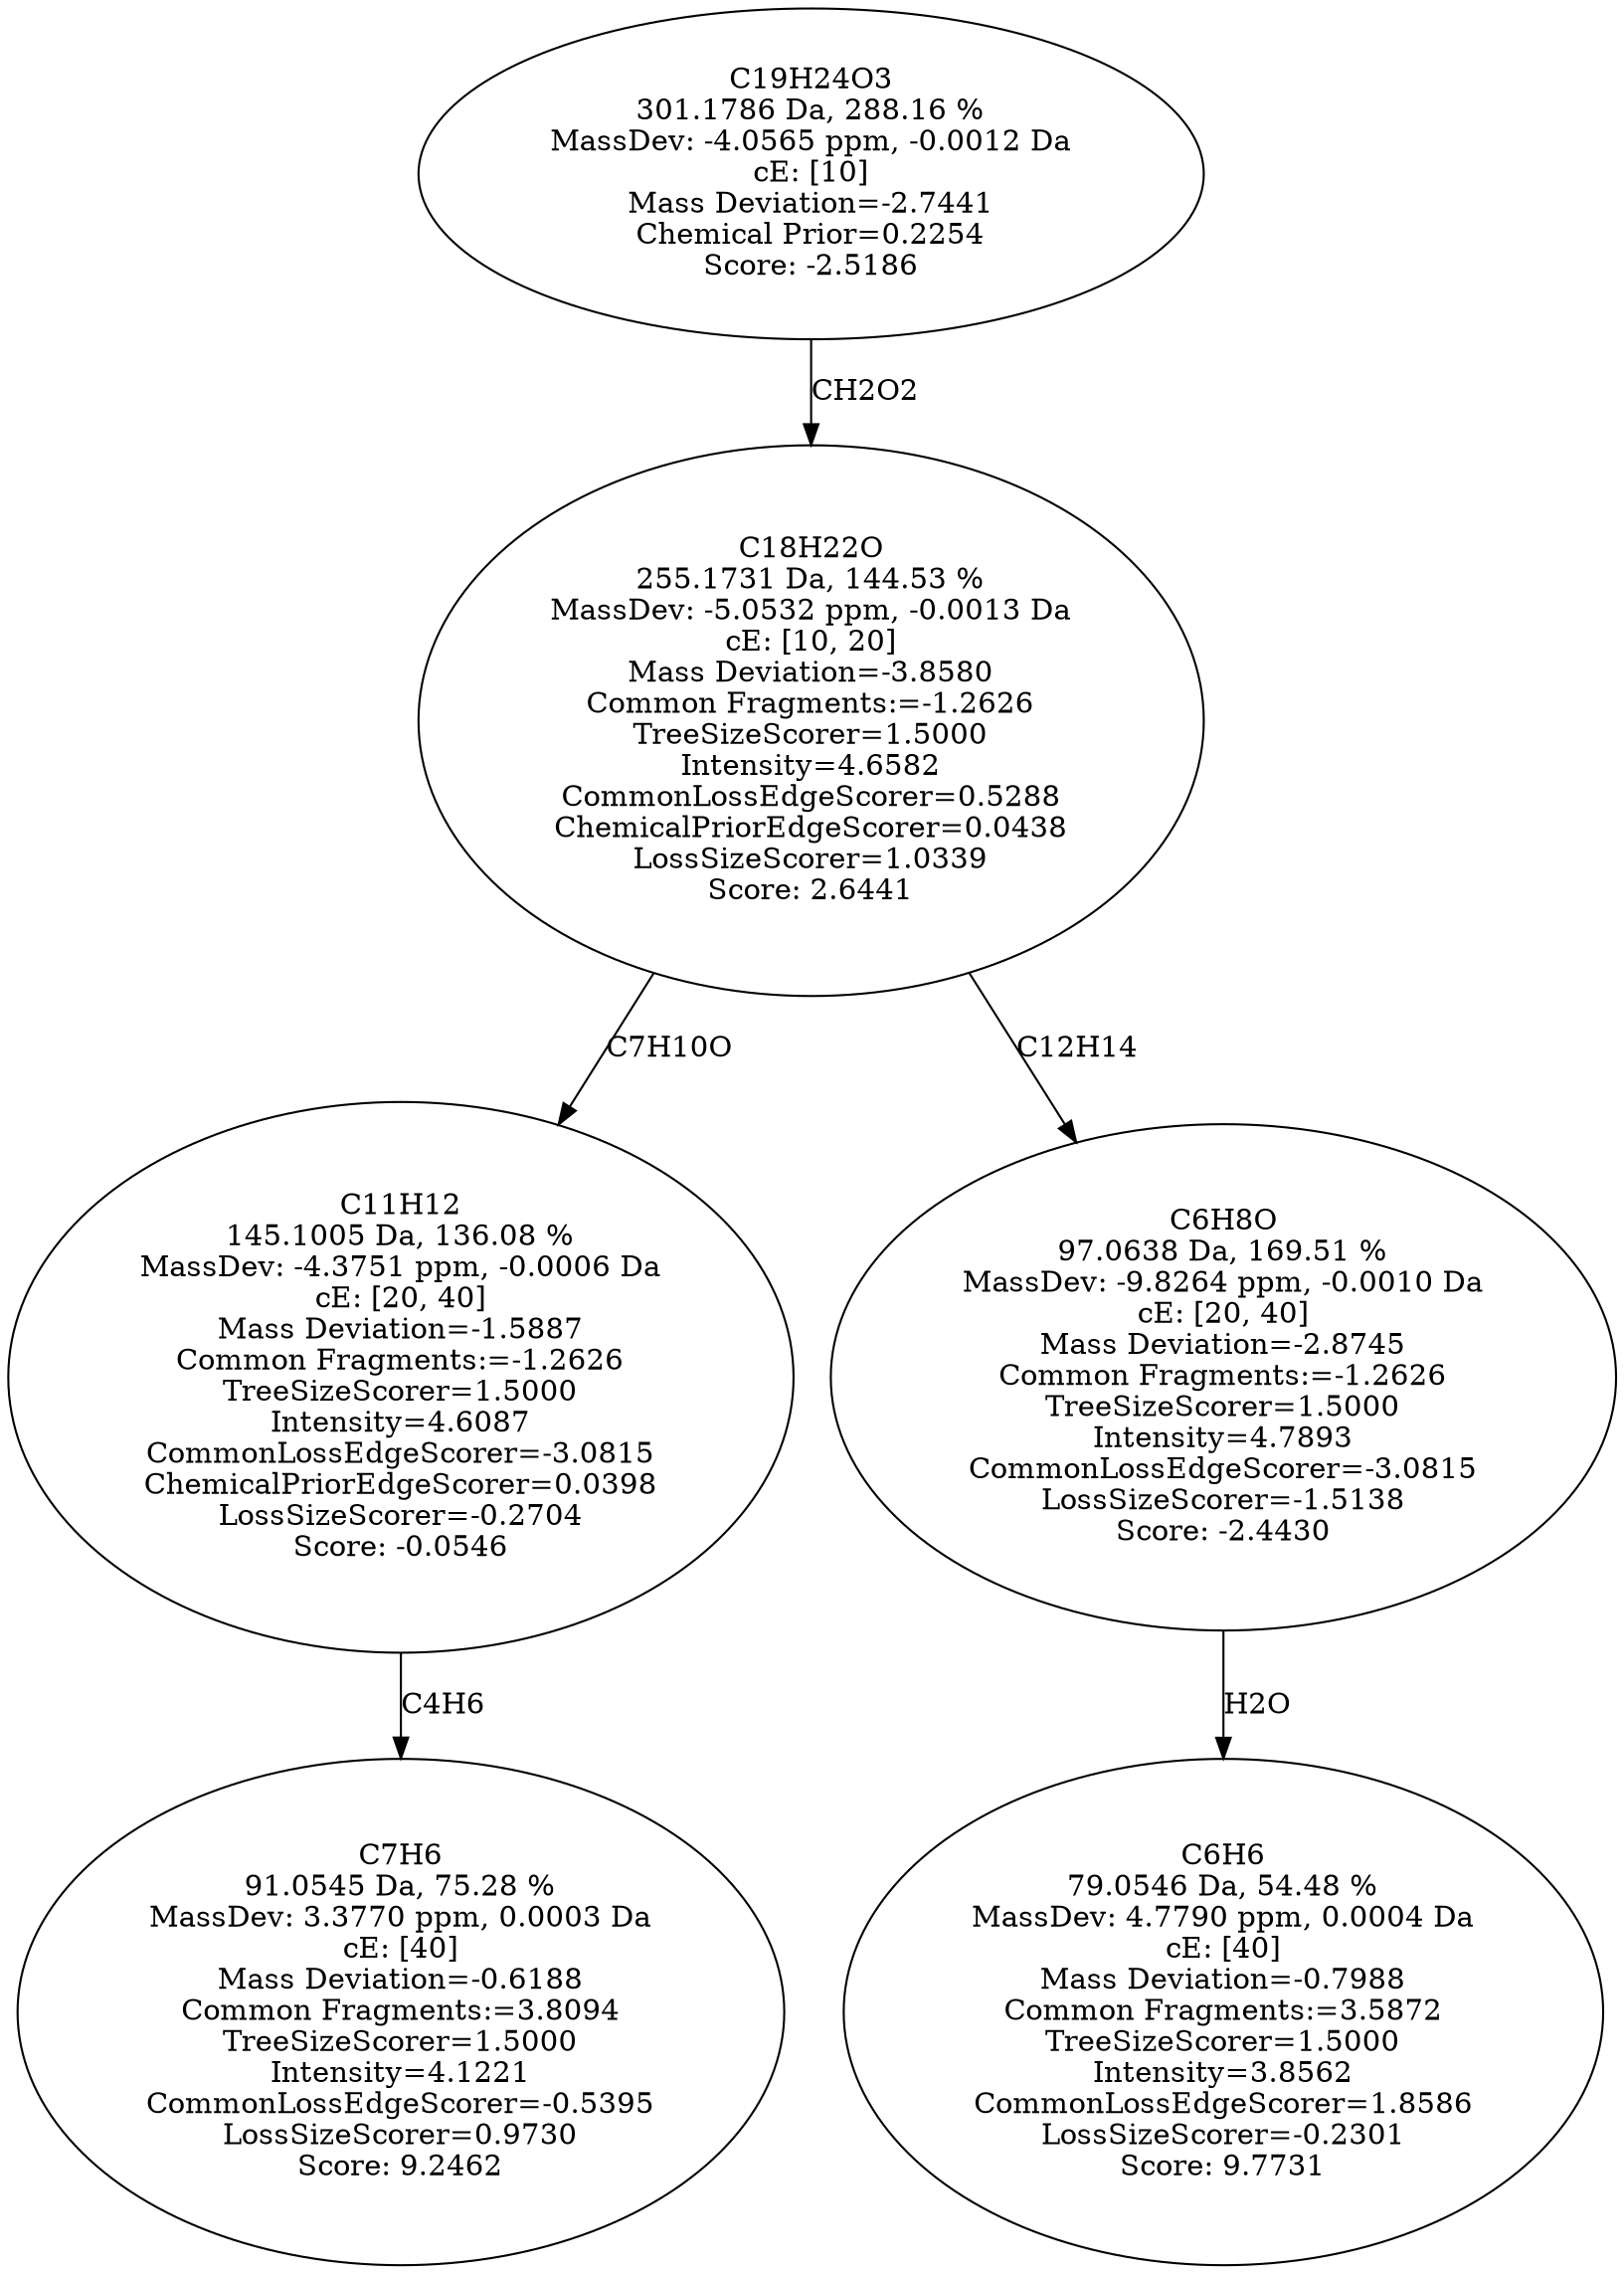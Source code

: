 strict digraph {
v1 [label="C7H6\n91.0545 Da, 75.28 %\nMassDev: 3.3770 ppm, 0.0003 Da\ncE: [40]\nMass Deviation=-0.6188\nCommon Fragments:=3.8094\nTreeSizeScorer=1.5000\nIntensity=4.1221\nCommonLossEdgeScorer=-0.5395\nLossSizeScorer=0.9730\nScore: 9.2462"];
v2 [label="C11H12\n145.1005 Da, 136.08 %\nMassDev: -4.3751 ppm, -0.0006 Da\ncE: [20, 40]\nMass Deviation=-1.5887\nCommon Fragments:=-1.2626\nTreeSizeScorer=1.5000\nIntensity=4.6087\nCommonLossEdgeScorer=-3.0815\nChemicalPriorEdgeScorer=0.0398\nLossSizeScorer=-0.2704\nScore: -0.0546"];
v3 [label="C6H6\n79.0546 Da, 54.48 %\nMassDev: 4.7790 ppm, 0.0004 Da\ncE: [40]\nMass Deviation=-0.7988\nCommon Fragments:=3.5872\nTreeSizeScorer=1.5000\nIntensity=3.8562\nCommonLossEdgeScorer=1.8586\nLossSizeScorer=-0.2301\nScore: 9.7731"];
v4 [label="C6H8O\n97.0638 Da, 169.51 %\nMassDev: -9.8264 ppm, -0.0010 Da\ncE: [20, 40]\nMass Deviation=-2.8745\nCommon Fragments:=-1.2626\nTreeSizeScorer=1.5000\nIntensity=4.7893\nCommonLossEdgeScorer=-3.0815\nLossSizeScorer=-1.5138\nScore: -2.4430"];
v5 [label="C18H22O\n255.1731 Da, 144.53 %\nMassDev: -5.0532 ppm, -0.0013 Da\ncE: [10, 20]\nMass Deviation=-3.8580\nCommon Fragments:=-1.2626\nTreeSizeScorer=1.5000\nIntensity=4.6582\nCommonLossEdgeScorer=0.5288\nChemicalPriorEdgeScorer=0.0438\nLossSizeScorer=1.0339\nScore: 2.6441"];
v6 [label="C19H24O3\n301.1786 Da, 288.16 %\nMassDev: -4.0565 ppm, -0.0012 Da\ncE: [10]\nMass Deviation=-2.7441\nChemical Prior=0.2254\nScore: -2.5186"];
v2 -> v1 [label="C4H6"];
v5 -> v2 [label="C7H10O"];
v4 -> v3 [label="H2O"];
v5 -> v4 [label="C12H14"];
v6 -> v5 [label="CH2O2"];
}